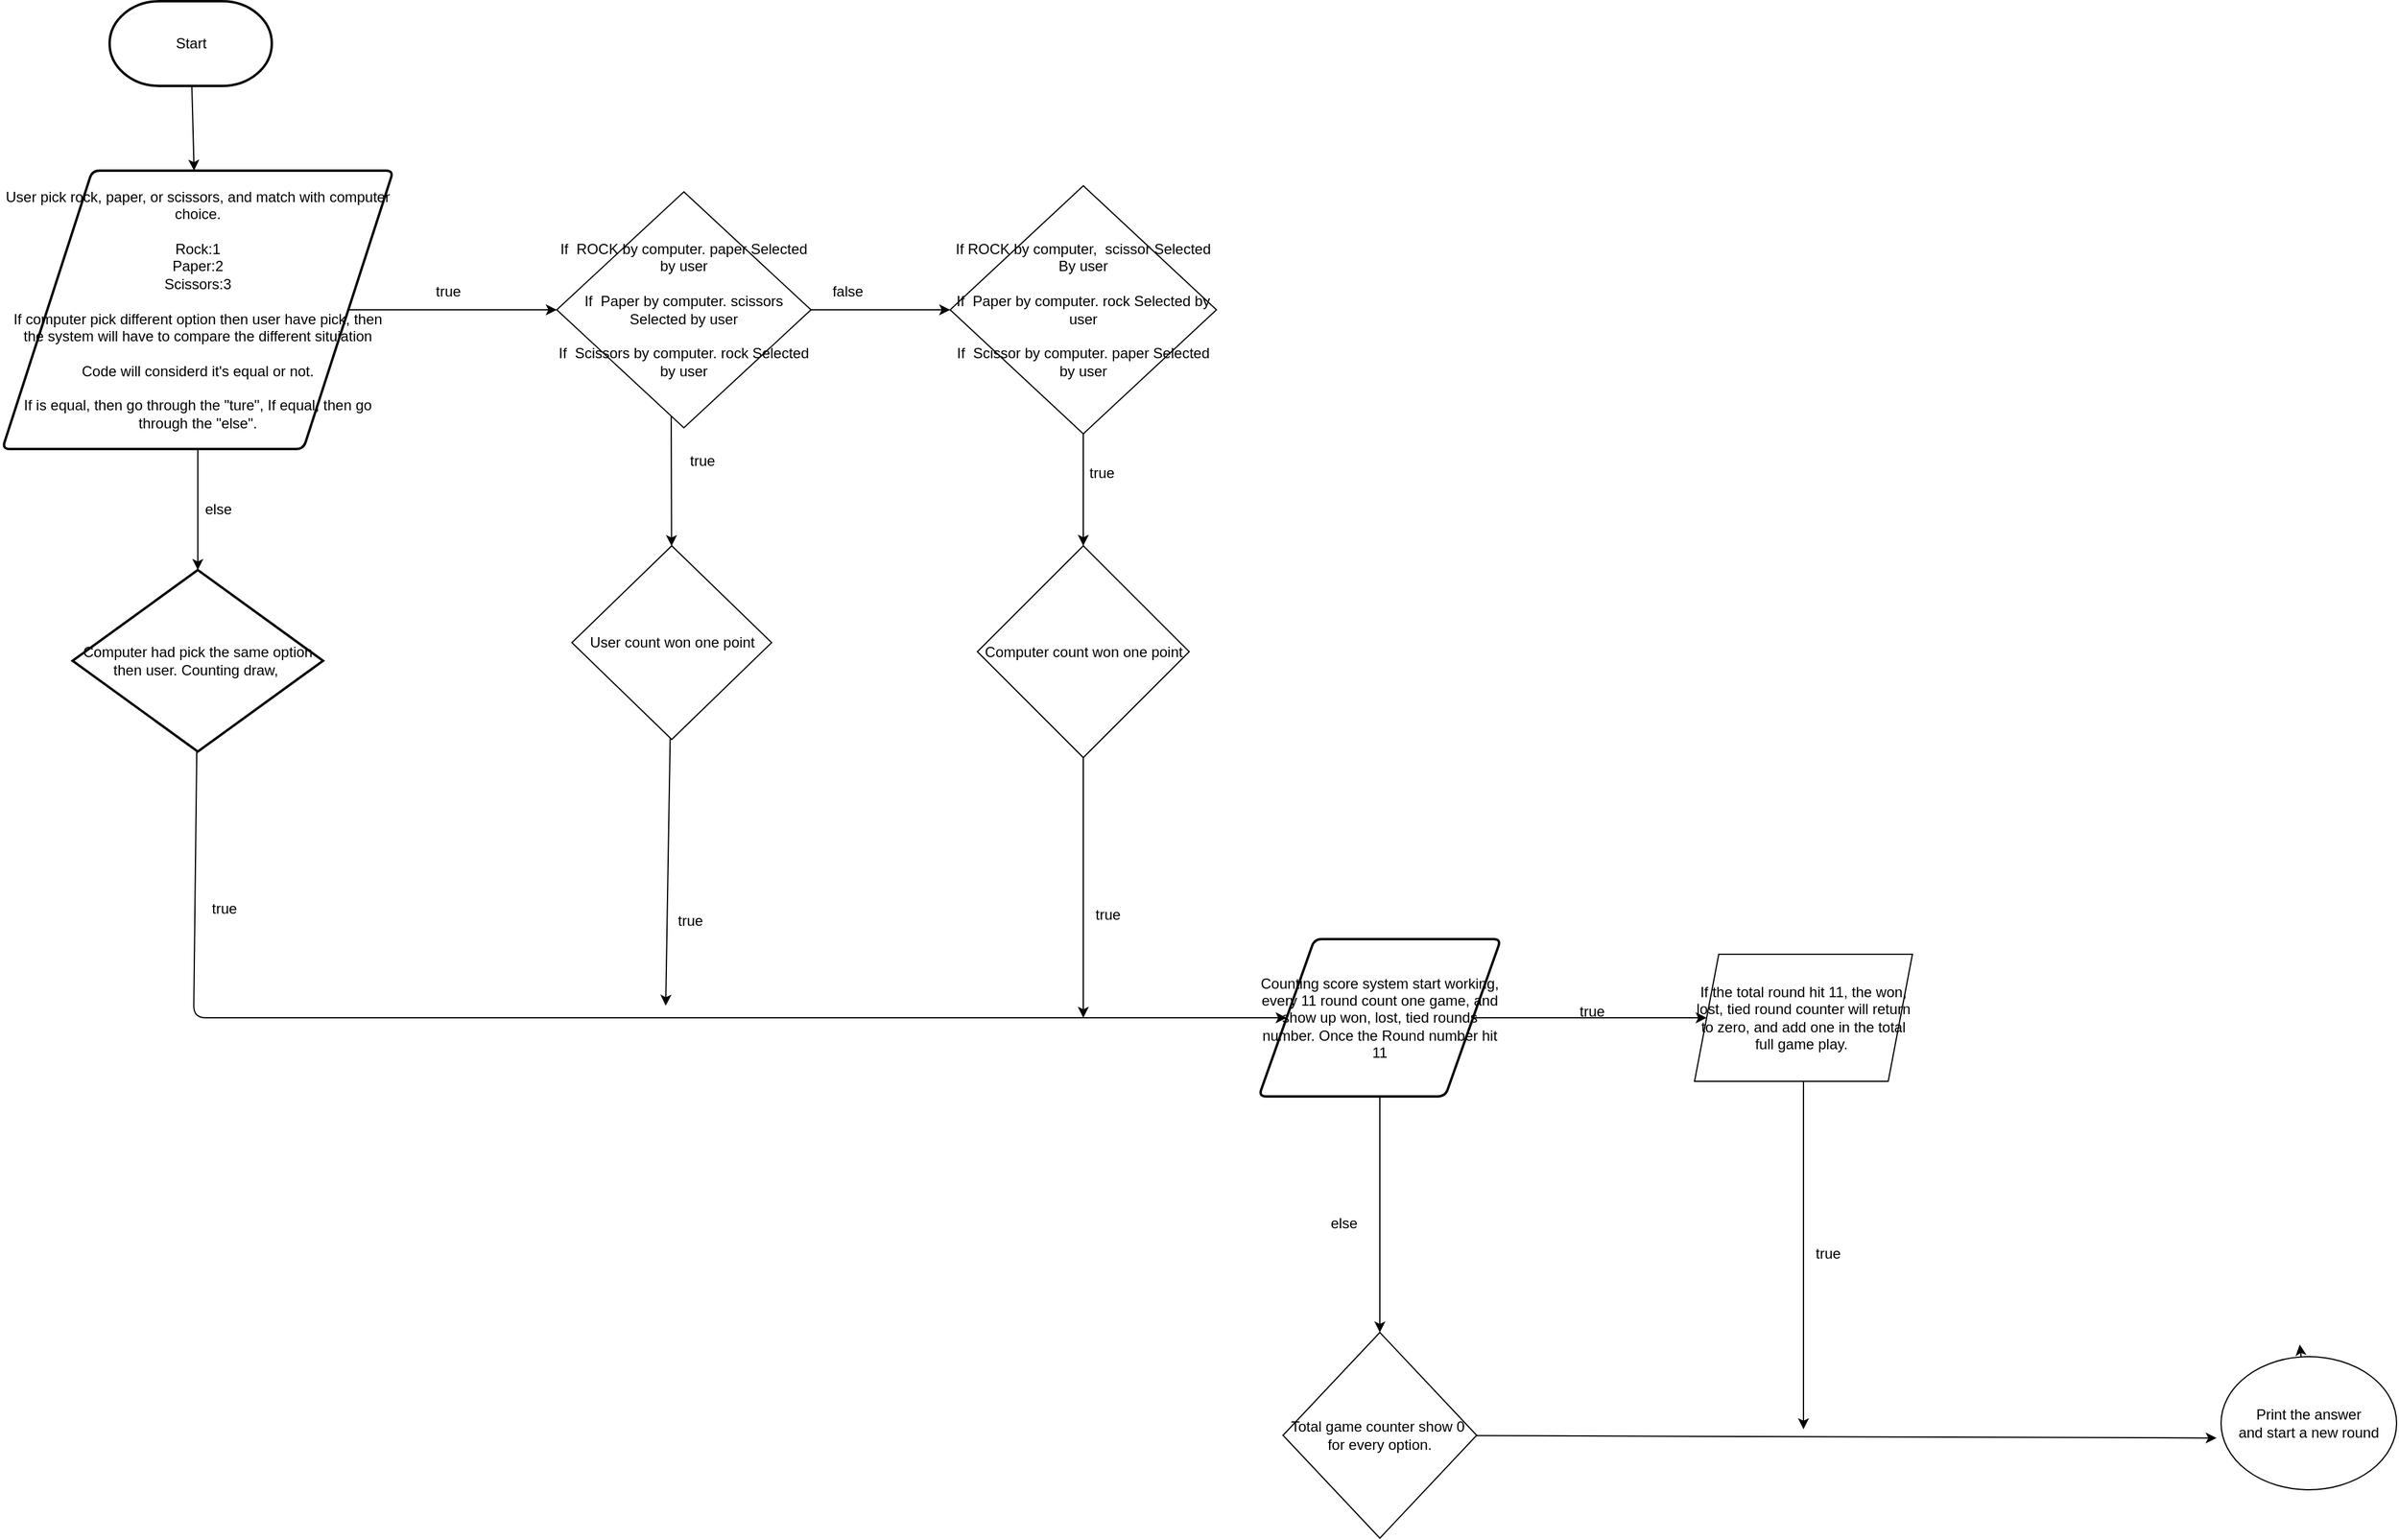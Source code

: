 <mxfile>
    <diagram id="NNsb2cRqyf47AFiUrAU3" name="Page-1">
        <mxGraphModel dx="2682" dy="1538" grid="1" gridSize="10" guides="1" tooltips="1" connect="1" arrows="1" fold="1" page="1" pageScale="1" pageWidth="850" pageHeight="1100" math="0" shadow="0">
            <root>
                <mxCell id="0"/>
                <mxCell id="1" parent="0"/>
                <mxCell id="28" style="edgeStyle=none;html=1;" parent="1" source="29" target="31" edge="1">
                    <mxGeometry relative="1" as="geometry"/>
                </mxCell>
                <mxCell id="29" value="Start" style="strokeWidth=2;html=1;shape=mxgraph.flowchart.terminator;whiteSpace=wrap;" parent="1" vertex="1">
                    <mxGeometry x="260.56" y="260" width="134" height="70" as="geometry"/>
                </mxCell>
                <mxCell id="30" style="edgeStyle=none;html=1;entryX=0.5;entryY=0;entryDx=0;entryDy=0;entryPerimeter=0;" parent="1" source="31" target="40" edge="1">
                    <mxGeometry relative="1" as="geometry">
                        <mxPoint x="352" y="573" as="targetPoint"/>
                    </mxGeometry>
                </mxCell>
                <mxCell id="59" style="edgeStyle=none;html=1;entryX=0;entryY=0.5;entryDx=0;entryDy=0;" parent="1" source="31" target="65" edge="1">
                    <mxGeometry relative="1" as="geometry">
                        <mxPoint x="620" y="515" as="targetPoint"/>
                    </mxGeometry>
                </mxCell>
                <mxCell id="31" value="User pick rock, paper, or scissors, and match with computer choice.&lt;br&gt;&lt;br&gt;Rock:1&lt;br&gt;Paper:2&lt;br&gt;Scissors:3&lt;br&gt;&lt;br&gt;If computer pick different option then user have pick, then the system will have to compare the different situiation&lt;br&gt;&lt;br&gt;Code will considerd it's equal or not.&lt;br&gt;&lt;br&gt;If is equal, then go through the &quot;ture&quot;, If equal, then go through the &quot;else&quot;." style="shape=parallelogram;html=1;strokeWidth=2;perimeter=parallelogramPerimeter;whiteSpace=wrap;rounded=1;arcSize=12;size=0.23;" parent="1" vertex="1">
                    <mxGeometry x="171.93" y="400" width="323.01" height="230" as="geometry"/>
                </mxCell>
                <mxCell id="32" style="edgeStyle=none;html=1;entryX=0;entryY=0.5;entryDx=0;entryDy=0;" parent="1" source="33" target="88" edge="1">
                    <mxGeometry relative="1" as="geometry">
                        <mxPoint x="1610" y="1150" as="targetPoint"/>
                    </mxGeometry>
                </mxCell>
                <mxCell id="96" style="edgeStyle=none;html=1;" edge="1" parent="1" source="33">
                    <mxGeometry relative="1" as="geometry">
                        <mxPoint x="1310" y="1360" as="targetPoint"/>
                    </mxGeometry>
                </mxCell>
                <mxCell id="33" value="&lt;div&gt;Counting score system start working, every 11 round count one game, and show up won, lost, tied rounds number. Once the Round number hit 11&lt;/div&gt;" style="shape=parallelogram;html=1;strokeWidth=2;perimeter=parallelogramPerimeter;whiteSpace=wrap;rounded=1;arcSize=12;size=0.23;" parent="1" vertex="1">
                    <mxGeometry x="1210" y="1035" width="200" height="130" as="geometry"/>
                </mxCell>
                <mxCell id="39" style="edgeStyle=none;html=1;" parent="1" source="40" target="33" edge="1">
                    <mxGeometry relative="1" as="geometry">
                        <mxPoint x="343.495" y="920" as="targetPoint"/>
                        <Array as="points">
                            <mxPoint x="330" y="1100"/>
                        </Array>
                    </mxGeometry>
                </mxCell>
                <mxCell id="40" value="&lt;div&gt;Computer had pick the same option then user. Counting draw,&amp;nbsp;&lt;/div&gt;" style="strokeWidth=2;html=1;shape=mxgraph.flowchart.decision;whiteSpace=wrap;" parent="1" vertex="1">
                    <mxGeometry x="230" y="730" width="206.87" height="150" as="geometry"/>
                </mxCell>
                <mxCell id="53" value="true" style="text;html=1;align=center;verticalAlign=middle;resizable=0;points=[];autosize=1;strokeColor=none;fillColor=none;" parent="1" vertex="1">
                    <mxGeometry x="520" y="490" width="40" height="20" as="geometry"/>
                </mxCell>
                <mxCell id="54" value="else" style="text;html=1;align=center;verticalAlign=middle;resizable=0;points=[];autosize=1;strokeColor=none;fillColor=none;" parent="1" vertex="1">
                    <mxGeometry x="330" y="670" width="40" height="20" as="geometry"/>
                </mxCell>
                <mxCell id="61" style="edgeStyle=none;html=1;" parent="1" target="68" edge="1">
                    <mxGeometry relative="1" as="geometry">
                        <mxPoint x="724.5" y="722.5" as="targetPoint"/>
                        <mxPoint x="724.5" y="590" as="sourcePoint"/>
                    </mxGeometry>
                </mxCell>
                <mxCell id="62" value="true" style="text;html=1;align=center;verticalAlign=middle;resizable=0;points=[];autosize=1;strokeColor=none;fillColor=none;" parent="1" vertex="1">
                    <mxGeometry x="730" y="630" width="40" height="20" as="geometry"/>
                </mxCell>
                <mxCell id="64" value="false" style="text;html=1;align=center;verticalAlign=middle;resizable=0;points=[];autosize=1;strokeColor=none;fillColor=none;" parent="1" vertex="1">
                    <mxGeometry x="850" y="490" width="40" height="20" as="geometry"/>
                </mxCell>
                <mxCell id="72" style="edgeStyle=none;html=1;" parent="1" source="65" target="69" edge="1">
                    <mxGeometry relative="1" as="geometry"/>
                </mxCell>
                <mxCell id="65" value="&lt;span&gt;If&amp;nbsp;&amp;nbsp;ROCK by computer. paper Selected by user&lt;br&gt;&lt;br&gt;&lt;/span&gt;If&amp;nbsp; Paper by computer. scissors Selected by user&lt;br&gt;&lt;span&gt;&lt;br&gt;&lt;/span&gt;If&amp;nbsp;&amp;nbsp;Scissors by computer. rock Selected by user&lt;span&gt;&lt;br&gt;&lt;/span&gt;" style="rhombus;whiteSpace=wrap;html=1;" parent="1" vertex="1">
                    <mxGeometry x="630" y="417.5" width="210" height="195" as="geometry"/>
                </mxCell>
                <mxCell id="83" style="edgeStyle=none;html=1;" edge="1" parent="1" source="68">
                    <mxGeometry relative="1" as="geometry">
                        <mxPoint x="720" y="1090" as="targetPoint"/>
                    </mxGeometry>
                </mxCell>
                <mxCell id="68" value="User count won one point" style="rhombus;whiteSpace=wrap;html=1;" parent="1" vertex="1">
                    <mxGeometry x="642.5" y="710" width="165" height="160" as="geometry"/>
                </mxCell>
                <mxCell id="71" value="" style="edgeStyle=none;html=1;exitX=0;exitY=0.5;exitDx=0;exitDy=0;entryX=0;entryY=0.5;entryDx=0;entryDy=0;" parent="1" source="69" target="69" edge="1">
                    <mxGeometry relative="1" as="geometry">
                        <mxPoint x="840" y="515" as="targetPoint"/>
                    </mxGeometry>
                </mxCell>
                <mxCell id="76" style="edgeStyle=none;html=1;" parent="1" source="69" target="74" edge="1">
                    <mxGeometry relative="1" as="geometry"/>
                </mxCell>
                <mxCell id="69" value="If ROCK by computer,&amp;nbsp; scissor Selected By user&lt;br&gt;&lt;br&gt;If&amp;nbsp; Paper by computer. rock Selected by user&lt;br&gt;&lt;br&gt;If&amp;nbsp; Scissor by computer. paper Selected by user" style="rhombus;whiteSpace=wrap;html=1;" parent="1" vertex="1">
                    <mxGeometry x="955" y="412.5" width="220" height="205" as="geometry"/>
                </mxCell>
                <mxCell id="84" style="edgeStyle=none;html=1;" edge="1" parent="1" source="74">
                    <mxGeometry relative="1" as="geometry">
                        <mxPoint x="1065" y="1100" as="targetPoint"/>
                    </mxGeometry>
                </mxCell>
                <mxCell id="74" value="&lt;span&gt;Computer count won one point&lt;/span&gt;" style="rhombus;whiteSpace=wrap;html=1;" parent="1" vertex="1">
                    <mxGeometry x="977.5" y="710" width="175" height="175" as="geometry"/>
                </mxCell>
                <mxCell id="79" value="true" style="text;html=1;align=center;verticalAlign=middle;resizable=0;points=[];autosize=1;strokeColor=none;fillColor=none;" parent="1" vertex="1">
                    <mxGeometry x="1060" y="640" width="40" height="20" as="geometry"/>
                </mxCell>
                <mxCell id="85" value="true" style="text;html=1;align=center;verticalAlign=middle;resizable=0;points=[];autosize=1;strokeColor=none;fillColor=none;" vertex="1" parent="1">
                    <mxGeometry x="715" y="1005" width="50" height="30" as="geometry"/>
                </mxCell>
                <mxCell id="86" value="true" style="text;html=1;align=center;verticalAlign=middle;resizable=0;points=[];autosize=1;strokeColor=none;fillColor=none;" vertex="1" parent="1">
                    <mxGeometry x="1060" y="1000" width="50" height="30" as="geometry"/>
                </mxCell>
                <mxCell id="87" value="true" style="text;html=1;align=center;verticalAlign=middle;resizable=0;points=[];autosize=1;strokeColor=none;fillColor=none;" vertex="1" parent="1">
                    <mxGeometry x="330" y="995" width="50" height="30" as="geometry"/>
                </mxCell>
                <mxCell id="99" style="edgeStyle=none;html=1;" edge="1" parent="1" source="88">
                    <mxGeometry relative="1" as="geometry">
                        <mxPoint x="1660" y="1440.0" as="targetPoint"/>
                    </mxGeometry>
                </mxCell>
                <mxCell id="88" value="If the total round hit 11, the won, lost, tied round counter will return to zero, and add one in the total full game play.&amp;nbsp;" style="shape=parallelogram;perimeter=parallelogramPerimeter;whiteSpace=wrap;html=1;fixedSize=1;" vertex="1" parent="1">
                    <mxGeometry x="1570" y="1047.5" width="180" height="105" as="geometry"/>
                </mxCell>
                <mxCell id="89" value="true" style="text;html=1;align=center;verticalAlign=middle;resizable=0;points=[];autosize=1;strokeColor=none;fillColor=none;" vertex="1" parent="1">
                    <mxGeometry x="1460" y="1080" width="50" height="30" as="geometry"/>
                </mxCell>
                <mxCell id="98" style="edgeStyle=none;html=1;entryX=-0.025;entryY=0.611;entryDx=0;entryDy=0;entryPerimeter=0;" edge="1" parent="1" source="95" target="101">
                    <mxGeometry relative="1" as="geometry">
                        <mxPoint x="2120" y="1440.0" as="targetPoint"/>
                    </mxGeometry>
                </mxCell>
                <mxCell id="95" value="Total game counter show 0&amp;nbsp; for every option." style="rhombus;whiteSpace=wrap;html=1;" vertex="1" parent="1">
                    <mxGeometry x="1230" y="1360" width="160" height="170" as="geometry"/>
                </mxCell>
                <mxCell id="97" value="else" style="text;html=1;align=center;verticalAlign=middle;resizable=0;points=[];autosize=1;strokeColor=none;fillColor=none;" vertex="1" parent="1">
                    <mxGeometry x="1260" y="1255" width="40" height="30" as="geometry"/>
                </mxCell>
                <mxCell id="100" value="true" style="text;html=1;align=center;verticalAlign=middle;resizable=0;points=[];autosize=1;strokeColor=none;fillColor=none;" vertex="1" parent="1">
                    <mxGeometry x="1660" y="1280" width="40" height="30" as="geometry"/>
                </mxCell>
                <mxCell id="102" style="edgeStyle=none;html=1;" edge="1" parent="1" source="101">
                    <mxGeometry relative="1" as="geometry">
                        <mxPoint x="2070" y="1370" as="targetPoint"/>
                    </mxGeometry>
                </mxCell>
                <mxCell id="101" value="Print the answer&lt;br&gt;and start a new round" style="ellipse;whiteSpace=wrap;html=1;" vertex="1" parent="1">
                    <mxGeometry x="2005" y="1380" width="145" height="110" as="geometry"/>
                </mxCell>
            </root>
        </mxGraphModel>
    </diagram>
</mxfile>